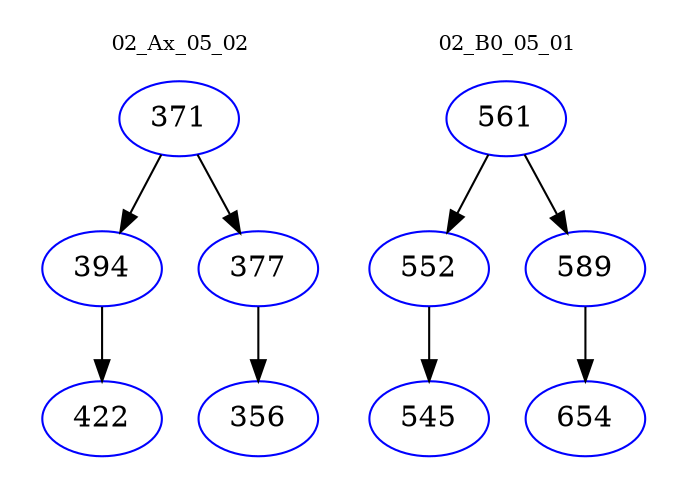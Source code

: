 digraph{
subgraph cluster_0 {
color = white
label = "02_Ax_05_02";
fontsize=10;
T0_371 [label="371", color="blue"]
T0_371 -> T0_394 [color="black"]
T0_394 [label="394", color="blue"]
T0_394 -> T0_422 [color="black"]
T0_422 [label="422", color="blue"]
T0_371 -> T0_377 [color="black"]
T0_377 [label="377", color="blue"]
T0_377 -> T0_356 [color="black"]
T0_356 [label="356", color="blue"]
}
subgraph cluster_1 {
color = white
label = "02_B0_05_01";
fontsize=10;
T1_561 [label="561", color="blue"]
T1_561 -> T1_552 [color="black"]
T1_552 [label="552", color="blue"]
T1_552 -> T1_545 [color="black"]
T1_545 [label="545", color="blue"]
T1_561 -> T1_589 [color="black"]
T1_589 [label="589", color="blue"]
T1_589 -> T1_654 [color="black"]
T1_654 [label="654", color="blue"]
}
}
